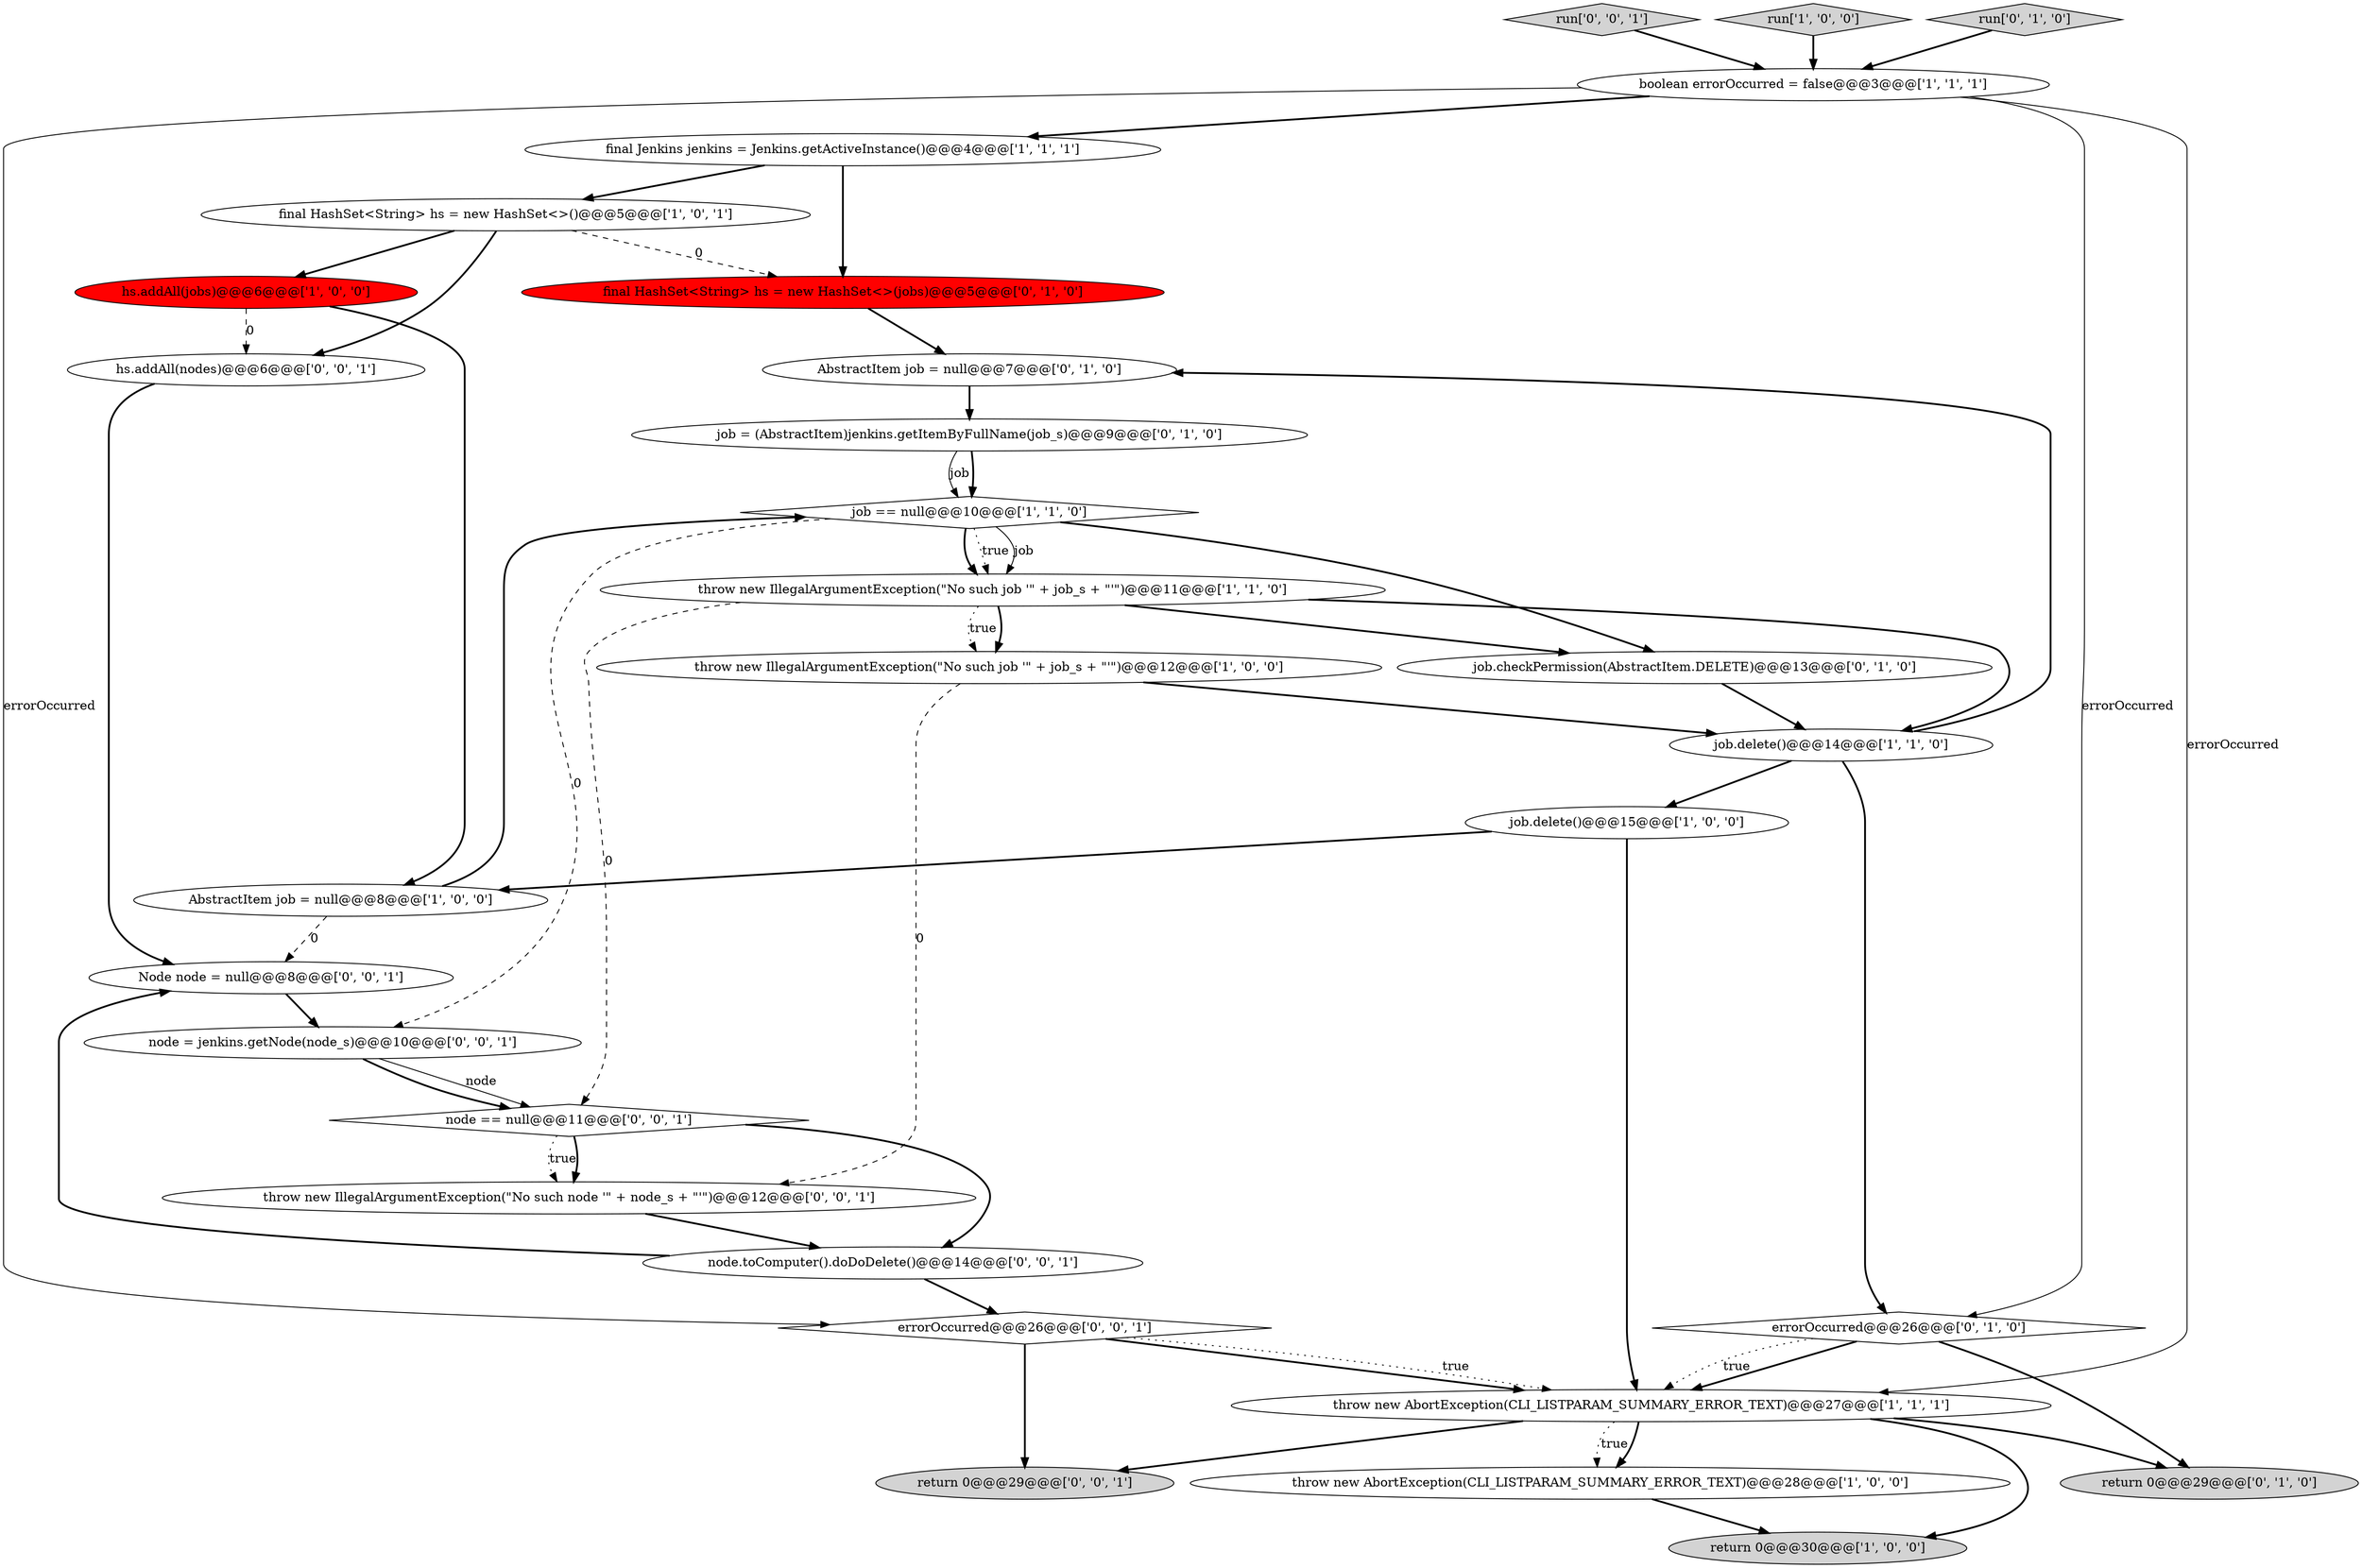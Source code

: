 digraph {
18 [style = filled, label = "AbstractItem job = null@@@7@@@['0', '1', '0']", fillcolor = white, shape = ellipse image = "AAA0AAABBB2BBB"];
1 [style = filled, label = "throw new IllegalArgumentException(\"No such job '\" + job_s + \"'\")@@@11@@@['1', '1', '0']", fillcolor = white, shape = ellipse image = "AAA0AAABBB1BBB"];
3 [style = filled, label = "final HashSet<String> hs = new HashSet<>()@@@5@@@['1', '0', '1']", fillcolor = white, shape = ellipse image = "AAA0AAABBB1BBB"];
16 [style = filled, label = "job.checkPermission(AbstractItem.DELETE)@@@13@@@['0', '1', '0']", fillcolor = white, shape = ellipse image = "AAA0AAABBB2BBB"];
21 [style = filled, label = "node == null@@@11@@@['0', '0', '1']", fillcolor = white, shape = diamond image = "AAA0AAABBB3BBB"];
19 [style = filled, label = "job = (AbstractItem)jenkins.getItemByFullName(job_s)@@@9@@@['0', '1', '0']", fillcolor = white, shape = ellipse image = "AAA0AAABBB2BBB"];
10 [style = filled, label = "AbstractItem job = null@@@8@@@['1', '0', '0']", fillcolor = white, shape = ellipse image = "AAA0AAABBB1BBB"];
7 [style = filled, label = "throw new IllegalArgumentException(\"No such job '\" + job_s + \"'\")@@@12@@@['1', '0', '0']", fillcolor = white, shape = ellipse image = "AAA0AAABBB1BBB"];
28 [style = filled, label = "run['0', '0', '1']", fillcolor = lightgray, shape = diamond image = "AAA0AAABBB3BBB"];
9 [style = filled, label = "final Jenkins jenkins = Jenkins.getActiveInstance()@@@4@@@['1', '1', '1']", fillcolor = white, shape = ellipse image = "AAA0AAABBB1BBB"];
29 [style = filled, label = "node = jenkins.getNode(node_s)@@@10@@@['0', '0', '1']", fillcolor = white, shape = ellipse image = "AAA0AAABBB3BBB"];
17 [style = filled, label = "final HashSet<String> hs = new HashSet<>(jobs)@@@5@@@['0', '1', '0']", fillcolor = red, shape = ellipse image = "AAA1AAABBB2BBB"];
11 [style = filled, label = "job == null@@@10@@@['1', '1', '0']", fillcolor = white, shape = diamond image = "AAA0AAABBB1BBB"];
8 [style = filled, label = "boolean errorOccurred = false@@@3@@@['1', '1', '1']", fillcolor = white, shape = ellipse image = "AAA0AAABBB1BBB"];
4 [style = filled, label = "run['1', '0', '0']", fillcolor = lightgray, shape = diamond image = "AAA0AAABBB1BBB"];
14 [style = filled, label = "return 0@@@29@@@['0', '1', '0']", fillcolor = lightgray, shape = ellipse image = "AAA0AAABBB2BBB"];
22 [style = filled, label = "throw new IllegalArgumentException(\"No such node '\" + node_s + \"'\")@@@12@@@['0', '0', '1']", fillcolor = white, shape = ellipse image = "AAA0AAABBB3BBB"];
5 [style = filled, label = "job.delete()@@@14@@@['1', '1', '0']", fillcolor = white, shape = ellipse image = "AAA0AAABBB1BBB"];
20 [style = filled, label = "errorOccurred@@@26@@@['0', '1', '0']", fillcolor = white, shape = diamond image = "AAA0AAABBB2BBB"];
15 [style = filled, label = "run['0', '1', '0']", fillcolor = lightgray, shape = diamond image = "AAA0AAABBB2BBB"];
26 [style = filled, label = "errorOccurred@@@26@@@['0', '0', '1']", fillcolor = white, shape = diamond image = "AAA0AAABBB3BBB"];
13 [style = filled, label = "throw new AbortException(CLI_LISTPARAM_SUMMARY_ERROR_TEXT)@@@28@@@['1', '0', '0']", fillcolor = white, shape = ellipse image = "AAA0AAABBB1BBB"];
23 [style = filled, label = "Node node = null@@@8@@@['0', '0', '1']", fillcolor = white, shape = ellipse image = "AAA0AAABBB3BBB"];
6 [style = filled, label = "throw new AbortException(CLI_LISTPARAM_SUMMARY_ERROR_TEXT)@@@27@@@['1', '1', '1']", fillcolor = white, shape = ellipse image = "AAA0AAABBB1BBB"];
2 [style = filled, label = "job.delete()@@@15@@@['1', '0', '0']", fillcolor = white, shape = ellipse image = "AAA0AAABBB1BBB"];
12 [style = filled, label = "return 0@@@30@@@['1', '0', '0']", fillcolor = lightgray, shape = ellipse image = "AAA0AAABBB1BBB"];
0 [style = filled, label = "hs.addAll(jobs)@@@6@@@['1', '0', '0']", fillcolor = red, shape = ellipse image = "AAA1AAABBB1BBB"];
24 [style = filled, label = "node.toComputer().doDoDelete()@@@14@@@['0', '0', '1']", fillcolor = white, shape = ellipse image = "AAA0AAABBB3BBB"];
27 [style = filled, label = "hs.addAll(nodes)@@@6@@@['0', '0', '1']", fillcolor = white, shape = ellipse image = "AAA0AAABBB3BBB"];
25 [style = filled, label = "return 0@@@29@@@['0', '0', '1']", fillcolor = lightgray, shape = ellipse image = "AAA0AAABBB3BBB"];
1->5 [style = bold, label=""];
11->16 [style = bold, label=""];
8->6 [style = solid, label="errorOccurred"];
3->17 [style = dashed, label="0"];
5->20 [style = bold, label=""];
11->1 [style = bold, label=""];
2->6 [style = bold, label=""];
8->26 [style = solid, label="errorOccurred"];
11->1 [style = dotted, label="true"];
6->13 [style = dotted, label="true"];
26->25 [style = bold, label=""];
18->19 [style = bold, label=""];
29->21 [style = solid, label="node"];
11->29 [style = dashed, label="0"];
9->17 [style = bold, label=""];
19->11 [style = bold, label=""];
20->14 [style = bold, label=""];
21->24 [style = bold, label=""];
5->18 [style = bold, label=""];
21->22 [style = dotted, label="true"];
20->6 [style = bold, label=""];
0->27 [style = dashed, label="0"];
1->21 [style = dashed, label="0"];
26->6 [style = bold, label=""];
2->10 [style = bold, label=""];
24->23 [style = bold, label=""];
1->7 [style = bold, label=""];
29->21 [style = bold, label=""];
3->0 [style = bold, label=""];
3->27 [style = bold, label=""];
1->7 [style = dotted, label="true"];
6->14 [style = bold, label=""];
23->29 [style = bold, label=""];
11->1 [style = solid, label="job"];
24->26 [style = bold, label=""];
5->2 [style = bold, label=""];
0->10 [style = bold, label=""];
7->5 [style = bold, label=""];
13->12 [style = bold, label=""];
21->22 [style = bold, label=""];
1->16 [style = bold, label=""];
6->13 [style = bold, label=""];
28->8 [style = bold, label=""];
8->9 [style = bold, label=""];
19->11 [style = solid, label="job"];
16->5 [style = bold, label=""];
9->3 [style = bold, label=""];
4->8 [style = bold, label=""];
26->6 [style = dotted, label="true"];
27->23 [style = bold, label=""];
22->24 [style = bold, label=""];
8->20 [style = solid, label="errorOccurred"];
15->8 [style = bold, label=""];
10->23 [style = dashed, label="0"];
17->18 [style = bold, label=""];
20->6 [style = dotted, label="true"];
7->22 [style = dashed, label="0"];
6->25 [style = bold, label=""];
10->11 [style = bold, label=""];
6->12 [style = bold, label=""];
}
